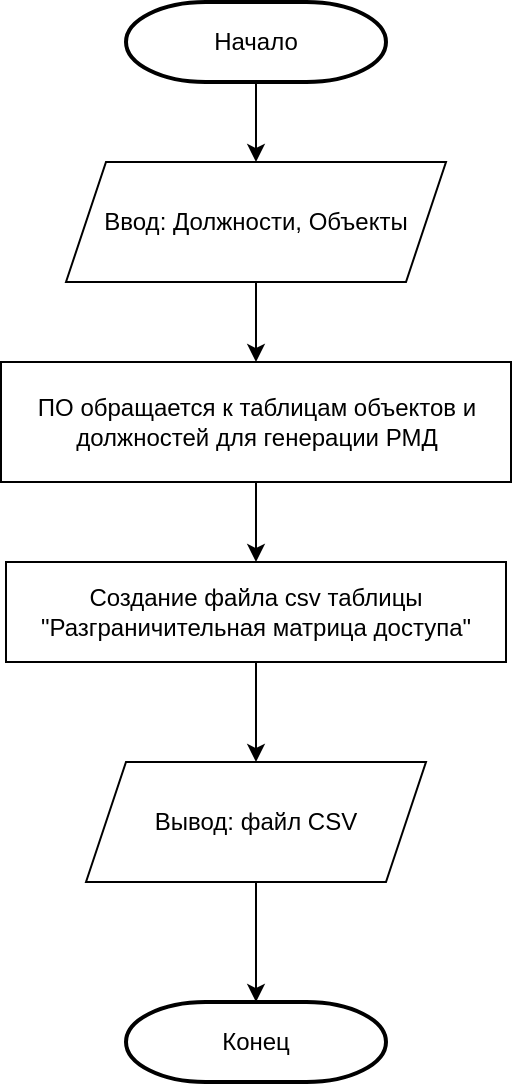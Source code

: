 <mxfile version="25.0.3">
  <diagram name="Страница — 1" id="FZuVYSKQKKseB5JXQPXO">
    <mxGraphModel dx="1290" dy="567" grid="1" gridSize="10" guides="1" tooltips="1" connect="1" arrows="1" fold="1" page="1" pageScale="1" pageWidth="827" pageHeight="1169" math="0" shadow="0">
      <root>
        <mxCell id="0" />
        <mxCell id="1" parent="0" />
        <mxCell id="g7J_c9dn4xPf3BArOAEV-12" value="" style="edgeStyle=orthogonalEdgeStyle;rounded=0;orthogonalLoop=1;jettySize=auto;html=1;" parent="1" source="g7J_c9dn4xPf3BArOAEV-13" target="g7J_c9dn4xPf3BArOAEV-16" edge="1">
          <mxGeometry relative="1" as="geometry" />
        </mxCell>
        <mxCell id="g7J_c9dn4xPf3BArOAEV-13" value="Начало" style="strokeWidth=2;html=1;shape=mxgraph.flowchart.terminator;whiteSpace=wrap;" parent="1" vertex="1">
          <mxGeometry x="390" y="70" width="130" height="40" as="geometry" />
        </mxCell>
        <mxCell id="g7J_c9dn4xPf3BArOAEV-14" value="Конец" style="strokeWidth=2;html=1;shape=mxgraph.flowchart.terminator;whiteSpace=wrap;" parent="1" vertex="1">
          <mxGeometry x="390" y="570" width="130" height="40" as="geometry" />
        </mxCell>
        <mxCell id="g7J_c9dn4xPf3BArOAEV-15" value="" style="edgeStyle=orthogonalEdgeStyle;rounded=0;orthogonalLoop=1;jettySize=auto;html=1;" parent="1" source="g7J_c9dn4xPf3BArOAEV-16" target="g7J_c9dn4xPf3BArOAEV-18" edge="1">
          <mxGeometry relative="1" as="geometry" />
        </mxCell>
        <mxCell id="g7J_c9dn4xPf3BArOAEV-16" value="Ввод: Должности, Объекты" style="shape=parallelogram;perimeter=parallelogramPerimeter;whiteSpace=wrap;html=1;fixedSize=1;" parent="1" vertex="1">
          <mxGeometry x="360" y="150" width="190" height="60" as="geometry" />
        </mxCell>
        <mxCell id="g7J_c9dn4xPf3BArOAEV-17" value="" style="edgeStyle=orthogonalEdgeStyle;rounded=0;orthogonalLoop=1;jettySize=auto;html=1;" parent="1" source="g7J_c9dn4xPf3BArOAEV-18" target="g7J_c9dn4xPf3BArOAEV-20" edge="1">
          <mxGeometry relative="1" as="geometry" />
        </mxCell>
        <mxCell id="g7J_c9dn4xPf3BArOAEV-18" value="ПО обращается к таблицам объектов и должностей для генерации РМД" style="rounded=0;whiteSpace=wrap;html=1;" parent="1" vertex="1">
          <mxGeometry x="327.5" y="250" width="255" height="60" as="geometry" />
        </mxCell>
        <mxCell id="g7J_c9dn4xPf3BArOAEV-19" value="" style="edgeStyle=orthogonalEdgeStyle;rounded=0;orthogonalLoop=1;jettySize=auto;html=1;" parent="1" source="g7J_c9dn4xPf3BArOAEV-20" target="g7J_c9dn4xPf3BArOAEV-22" edge="1">
          <mxGeometry relative="1" as="geometry" />
        </mxCell>
        <mxCell id="g7J_c9dn4xPf3BArOAEV-20" value="Создание файла csv таблицы &quot;Разграничительная матрица доступа&quot;" style="rounded=0;whiteSpace=wrap;html=1;" parent="1" vertex="1">
          <mxGeometry x="330" y="350" width="250" height="50" as="geometry" />
        </mxCell>
        <mxCell id="g7J_c9dn4xPf3BArOAEV-21" value="" style="edgeStyle=orthogonalEdgeStyle;rounded=0;orthogonalLoop=1;jettySize=auto;html=1;" parent="1" source="g7J_c9dn4xPf3BArOAEV-22" target="g7J_c9dn4xPf3BArOAEV-14" edge="1">
          <mxGeometry relative="1" as="geometry" />
        </mxCell>
        <mxCell id="g7J_c9dn4xPf3BArOAEV-22" value="Вывод: файл CSV" style="shape=parallelogram;perimeter=parallelogramPerimeter;whiteSpace=wrap;html=1;fixedSize=1;" parent="1" vertex="1">
          <mxGeometry x="370" y="450" width="170" height="60" as="geometry" />
        </mxCell>
      </root>
    </mxGraphModel>
  </diagram>
</mxfile>
